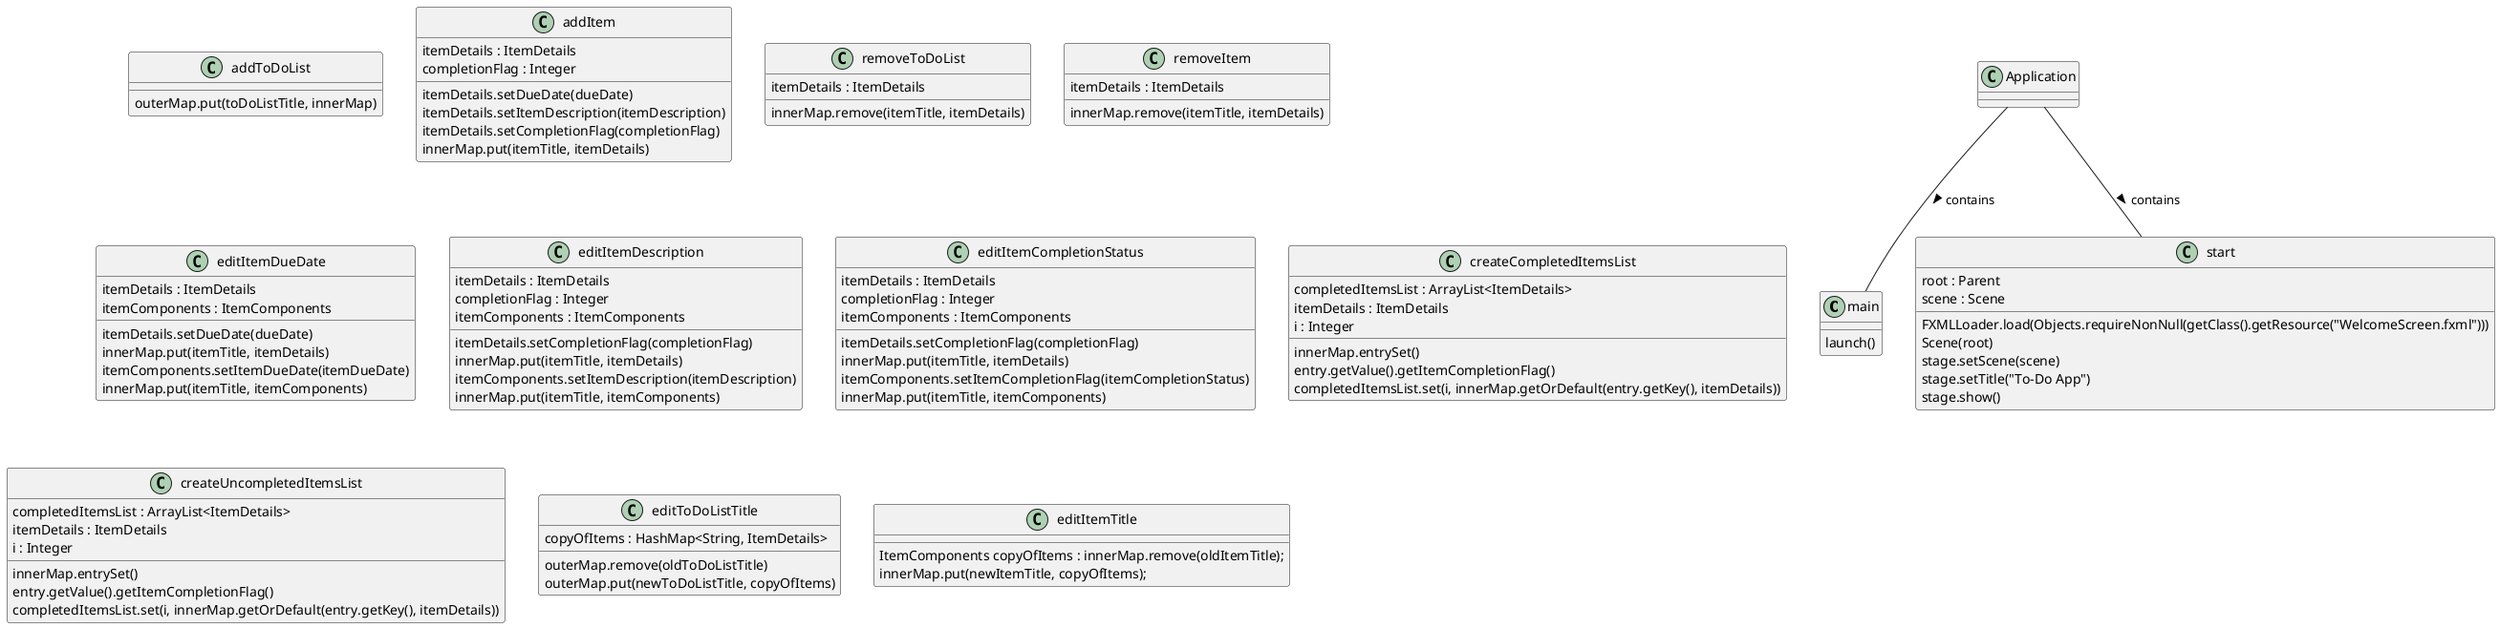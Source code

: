 @startuml
'https://plantuml.com/class-diagram'

class main
{
    launch()
}

class start
{
    root : Parent
    FXMLLoader.load(Objects.requireNonNull(getClass().getResource("WelcomeScreen.fxml")))
    scene : Scene
    Scene(root)
    stage.setScene(scene)
    stage.setTitle("To-Do App")
    stage.show()
}

class addToDoList
{
    outerMap.put(toDoListTitle, innerMap)
}

class addItem
{
    itemDetails : ItemDetails
    completionFlag : Integer
    itemDetails.setDueDate(dueDate)
    itemDetails.setItemDescription(itemDescription)
    itemDetails.setCompletionFlag(completionFlag)
    innerMap.put(itemTitle, itemDetails)
}

class removeToDoList
{
    itemDetails : ItemDetails
    innerMap.remove(itemTitle, itemDetails)
}

class removeItem
{
     itemDetails : ItemDetails
     innerMap.remove(itemTitle, itemDetails)
}

class editItemDueDate
{
    itemDetails : ItemDetails
    itemDetails.setDueDate(dueDate)
    innerMap.put(itemTitle, itemDetails)
}

class editItemDescription
{
    itemDetails : ItemDetails
    completionFlag : Integer
    itemDetails.setCompletionFlag(completionFlag)
    innerMap.put(itemTitle, itemDetails)
}

class editItemCompletionStatus
{
    itemDetails : ItemDetails
    completionFlag : Integer
    itemDetails.setCompletionFlag(completionFlag)
    innerMap.put(itemTitle, itemDetails)
}

class createCompletedItemsList
{
    completedItemsList : ArrayList<ItemDetails>
    itemDetails : ItemDetails
    i : Integer
    innerMap.entrySet()
    entry.getValue().getItemCompletionFlag()
    completedItemsList.set(i, innerMap.getOrDefault(entry.getKey(), itemDetails))
}

class createUncompletedItemsList
{
    completedItemsList : ArrayList<ItemDetails>
    itemDetails : ItemDetails
    i : Integer
    innerMap.entrySet()
    entry.getValue().getItemCompletionFlag()
    completedItemsList.set(i, innerMap.getOrDefault(entry.getKey(), itemDetails))
}

class editToDoListTitle
{
    copyOfItems : HashMap<String, ItemDetails>
    outerMap.remove(oldToDoListTitle)
    outerMap.put(newToDoListTitle, copyOfItems)
}

class editItemTitle
{
    ItemComponents copyOfItems : innerMap.remove(oldItemTitle);
    innerMap.put(newItemTitle, copyOfItems);
}

class editItemDueDate
{
    itemComponents : ItemComponents
    itemComponents.setItemDueDate(itemDueDate)
    innerMap.put(itemTitle, itemComponents)
}

class editItemDescription
{
    itemComponents : ItemComponents
    itemComponents.setItemDescription(itemDescription)
    innerMap.put(itemTitle, itemComponents)
}

class editItemCompletionStatus
{
    itemComponents : ItemComponents
     itemComponents.setItemCompletionFlag(itemCompletionStatus)
     innerMap.put(itemTitle, itemComponents)
}

Application -- main : contains >
Application -- start : contains >

@enduml